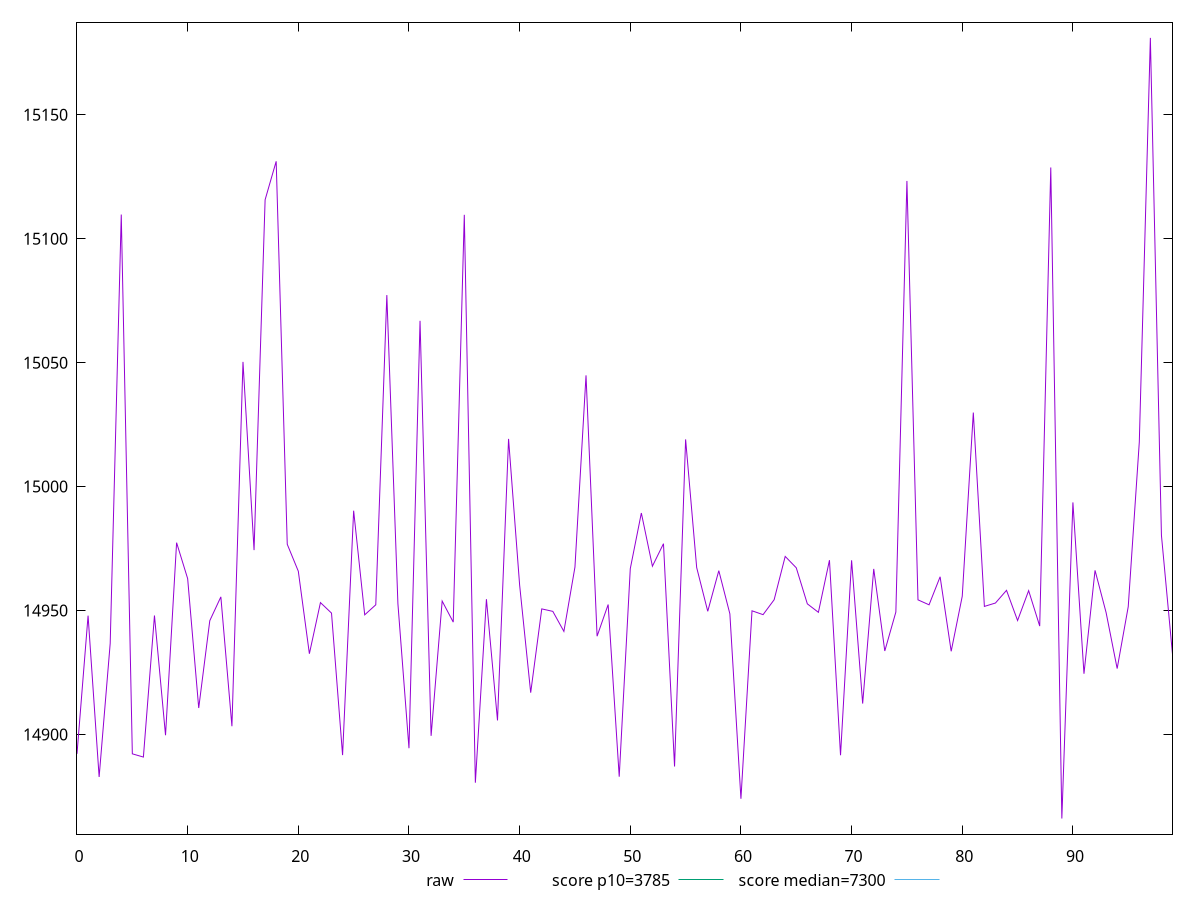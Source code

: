 reset

$raw <<EOF
0 14892.206499999998
1 14947.954000000002
2 14882.871500000001
3 14936.748
4 15109.729000000001
5 14892.212500000001
6 14890.910500000002
7 14947.998
8 14899.706999999999
9 14977.387999999999
10 14962.874500000002
11 14910.704999999998
12 14945.916500000003
13 14955.5245
14 14903.339499999998
15 15050.303499999998
16 14974.3785
17 15115.696
18 15131.2085
19 14976.744499999999
20 14965.867499999997
21 14932.584
22 14953.2145
23 14948.975999999999
24 14891.699
25 14990.2725
26 14948.2775
27 14952.325
28 15077.2415
29 14952.788499999999
30 14894.478500000001
31 15066.882500000002
32 14899.467499999999
33 14953.8345
34 14945.336000000001
35 15109.629500000001
36 14880.562999999998
37 14954.582000000002
38 14905.692500000005
39 15019.2415
40 14960.296999999999
41 14916.874500000002
42 14950.675
43 14949.675500000005
44 14941.594000000003
45 14967.541999999998
46 15044.878500000003
47 14939.657500000001
48 14952.436500000002
49 14882.993499999999
50 14966.906500000001
51 14989.349000000002
52 14967.890500000001
53 14976.974500000004
54 14887.096499999996
55 15019.0445
56 14967.3465
57 14949.701
58 14966.088999999998
59 14948.673000000003
60 14874.088
61 14949.908
62 14948.351499999999
63 14954.363500000001
64 14971.838499999998
65 14967.250499999998
66 14952.713499999998
67 14949.288000000002
68 14970.325
69 14891.634500000002
70 14970.275000000001
71 14912.492
72 14966.808
73 14933.7025
74 14949.4025
75 15123.300499999998
76 14954.322999999999
77 14952.320999999996
78 14963.626500000002
79 14933.574000000002
80 14955.796500000002
81 15029.870500000003
82 14951.677000000001
83 14953.040500000003
84 14958.161500000002
85 14945.987500000003
86 14958.0365
87 14943.736499999999
88 15128.712000000001
89 14866.12
90 14993.631999999998
91 14924.521999999997
92 14966.216500000002
93 14949.181499999999
94 14926.602
95 14951.5685
96 15017.972999999998
97 15180.987
98 14980.392999999998
99 14932.352000000003
EOF

set key outside below
set xrange [0:99]
set yrange [14859.822660000002:15187.284339999998]
set trange [14859.822660000002:15187.284339999998]
set terminal svg size 640, 500 enhanced background rgb 'white'
set output "reports/report_00031_2021-02-24T23-18-18.084Z/interactive/samples/astro/raw/values.svg"

plot $raw title "raw" with line, \
     3785 title "score p10=3785", \
     7300 title "score median=7300"

reset
